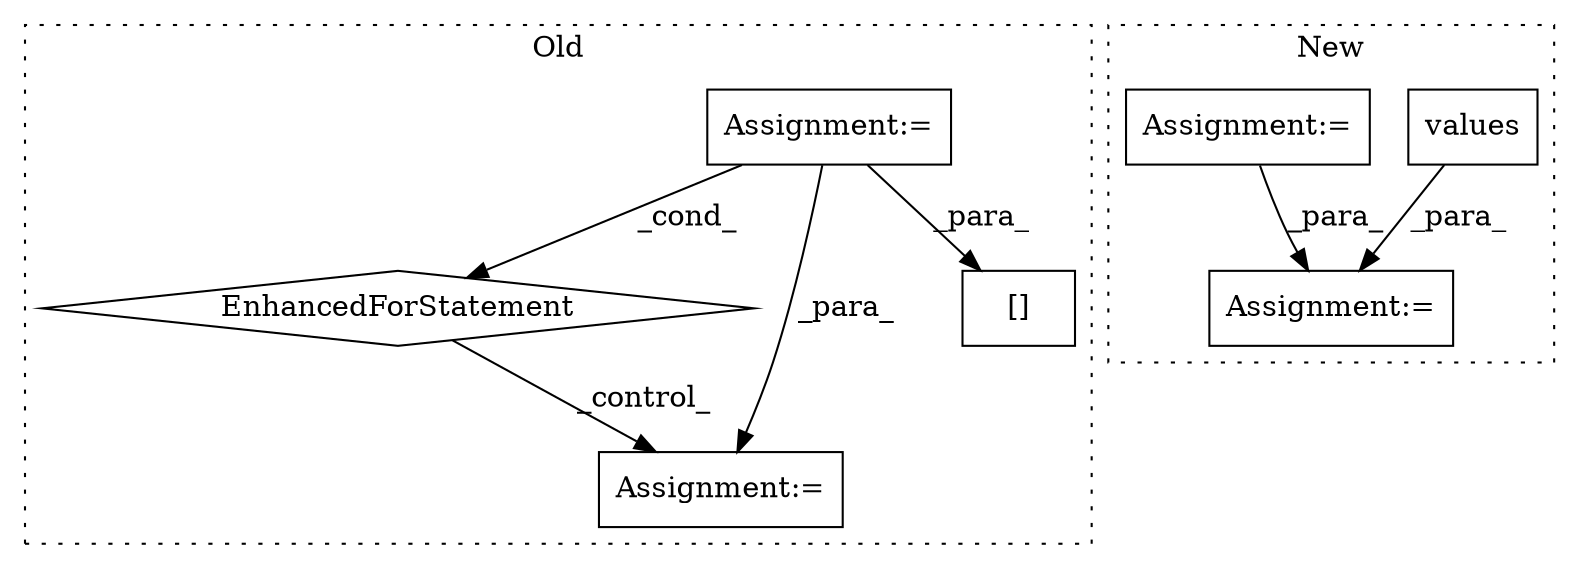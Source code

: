 digraph G {
subgraph cluster0 {
1 [label="EnhancedForStatement" a="70" s="1389,1475" l="53,2" shape="diamond"];
3 [label="Assignment:=" a="7" s="1389,1475" l="53,2" shape="box"];
5 [label="Assignment:=" a="7" s="1576,1676" l="61,2" shape="box"];
6 [label="[]" a="2" s="1648,1668" l="19,1" shape="box"];
label = "Old";
style="dotted";
}
subgraph cluster1 {
2 [label="values" a="32" s="1466" l="8" shape="box"];
4 [label="Assignment:=" a="7" s="1815" l="1" shape="box"];
7 [label="Assignment:=" a="7" s="1246" l="1" shape="box"];
label = "New";
style="dotted";
}
1 -> 5 [label="_control_"];
2 -> 4 [label="_para_"];
3 -> 5 [label="_para_"];
3 -> 1 [label="_cond_"];
3 -> 6 [label="_para_"];
7 -> 4 [label="_para_"];
}